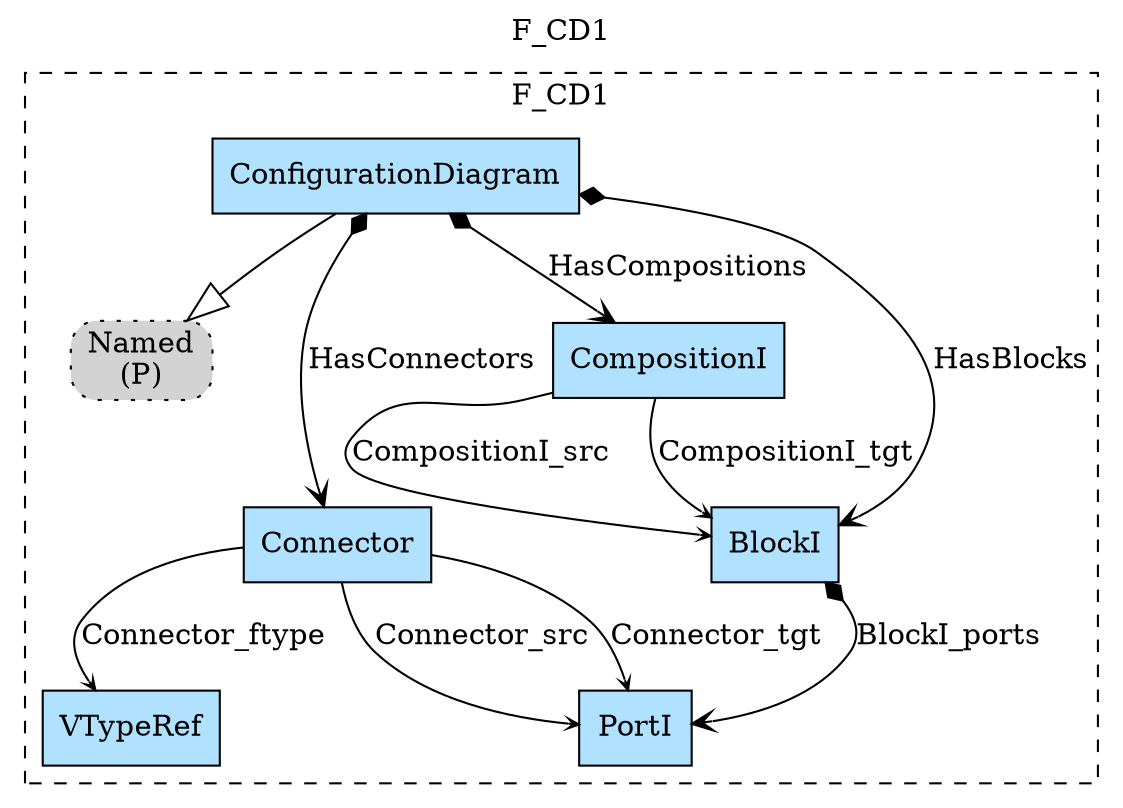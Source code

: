 digraph {graph[label=F_CD1,labelloc=tl,labelfontsize=12];
subgraph cluster_F_CD1{style=dashed;label=F_CD1;
"PNamed"[shape=box,fillcolor=lightgray,style ="rounded,filled,dotted",label=<Named<br/>(P)>];
"ConfigurationDiagram"[shape=record,fillcolor=lightskyblue1,style = filled,label="ConfigurationDiagram"];
"Connector"[shape=record,fillcolor=lightskyblue1,style = filled,label="Connector"];
"VTypeRef"[shape=record,fillcolor=lightskyblue1,style = filled,label="VTypeRef"];
"PortI"[shape=record,fillcolor=lightskyblue1,style = filled,label="PortI"];
"CompositionI"[shape=record,fillcolor=lightskyblue1,style = filled,label="CompositionI"];
"BlockI"[shape=record,fillcolor=lightskyblue1,style = filled,label="BlockI"];

"ConfigurationDiagram"->"PNamed"[arrowhead=onormal,arrowsize=2.0];
"ConfigurationDiagram"->"CompositionI"[label="HasCompositions",arrowhead=vee,arrowtail=diamond,dir=both,headlabel=""];
"ConfigurationDiagram"->"BlockI"[label="HasBlocks",arrowhead=vee,arrowtail=diamond,dir=both,headlabel=""];
"ConfigurationDiagram"->"Connector"[label="HasConnectors",arrowhead=vee,arrowtail=diamond,dir=both,headlabel=""];
"Connector"->"PortI"[label="Connector_src",arrowhead=vee,headlabel="",arrowsize=.5];
"Connector"->"PortI"[label="Connector_tgt",arrowhead=vee,headlabel="",arrowsize=.5];
"Connector"->"VTypeRef"[label="Connector_ftype",arrowhead=vee,headlabel="",arrowsize=.5];
"BlockI"->"PortI"[label="BlockI_ports",arrowhead=vee,arrowtail=diamond,dir=both,headlabel=""];
"CompositionI"->"BlockI"[label="CompositionI_src",arrowhead=vee,headlabel="",arrowsize=.5];
"CompositionI"->"BlockI"[label="CompositionI_tgt",arrowhead=vee,headlabel="",arrowsize=.5];

}

}